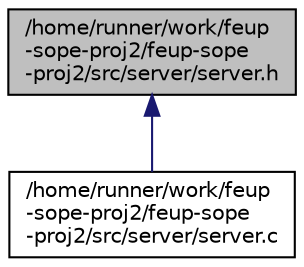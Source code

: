 digraph "/home/runner/work/feup-sope-proj2/feup-sope-proj2/src/server/server.h"
{
  edge [fontname="Helvetica",fontsize="10",labelfontname="Helvetica",labelfontsize="10"];
  node [fontname="Helvetica",fontsize="10",shape=record];
  Node14 [label="/home/runner/work/feup\l-sope-proj2/feup-sope\l-proj2/src/server/server.h",height=0.2,width=0.4,color="black", fillcolor="grey75", style="filled", fontcolor="black"];
  Node14 -> Node15 [dir="back",color="midnightblue",fontsize="10",style="solid",fontname="Helvetica"];
  Node15 [label="/home/runner/work/feup\l-sope-proj2/feup-sope\l-proj2/src/server/server.c",height=0.2,width=0.4,color="black", fillcolor="white", style="filled",URL="$server_8c.html",tooltip="Executes the operations related to server sided problems. "];
}
